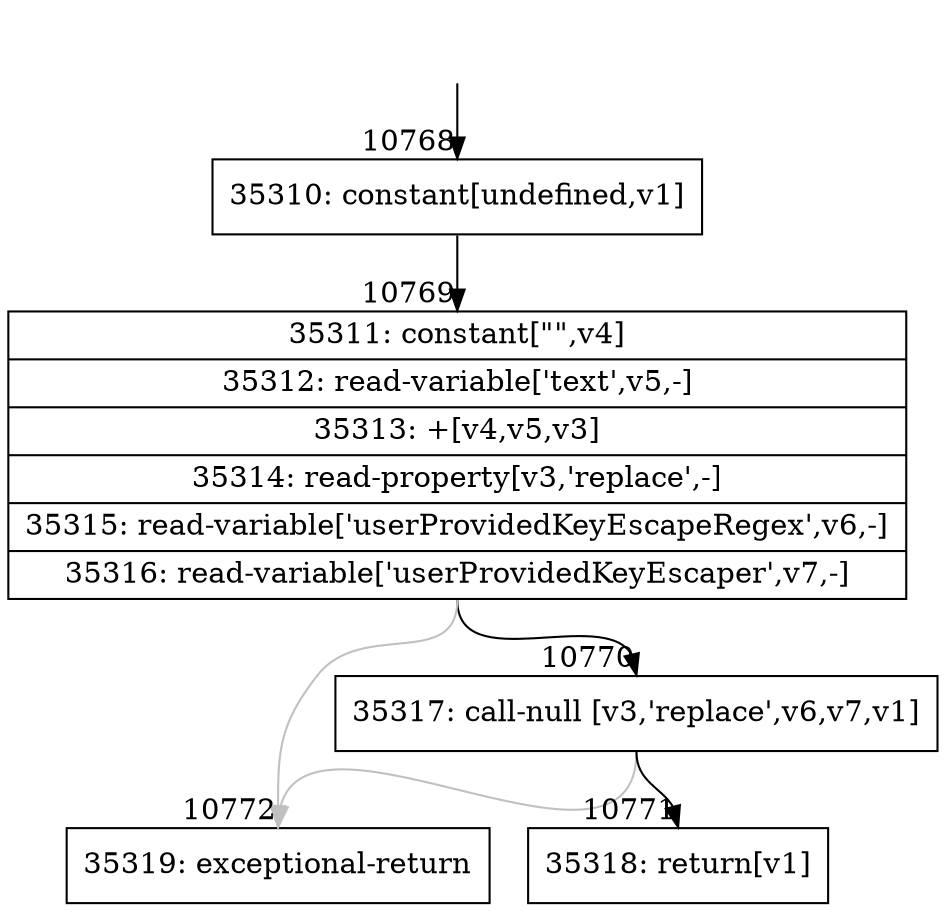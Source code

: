 digraph {
rankdir="TD"
BB_entry813[shape=none,label=""];
BB_entry813 -> BB10768 [tailport=s, headport=n, headlabel="    10768"]
BB10768 [shape=record label="{35310: constant[undefined,v1]}" ] 
BB10768 -> BB10769 [tailport=s, headport=n, headlabel="      10769"]
BB10769 [shape=record label="{35311: constant[\"\",v4]|35312: read-variable['text',v5,-]|35313: +[v4,v5,v3]|35314: read-property[v3,'replace',-]|35315: read-variable['userProvidedKeyEscapeRegex',v6,-]|35316: read-variable['userProvidedKeyEscaper',v7,-]}" ] 
BB10769 -> BB10770 [tailport=s, headport=n, headlabel="      10770"]
BB10769 -> BB10772 [tailport=s, headport=n, color=gray, headlabel="      10772"]
BB10770 [shape=record label="{35317: call-null [v3,'replace',v6,v7,v1]}" ] 
BB10770 -> BB10771 [tailport=s, headport=n, headlabel="      10771"]
BB10770 -> BB10772 [tailport=s, headport=n, color=gray]
BB10771 [shape=record label="{35318: return[v1]}" ] 
BB10772 [shape=record label="{35319: exceptional-return}" ] 
//#$~ 19358
}
